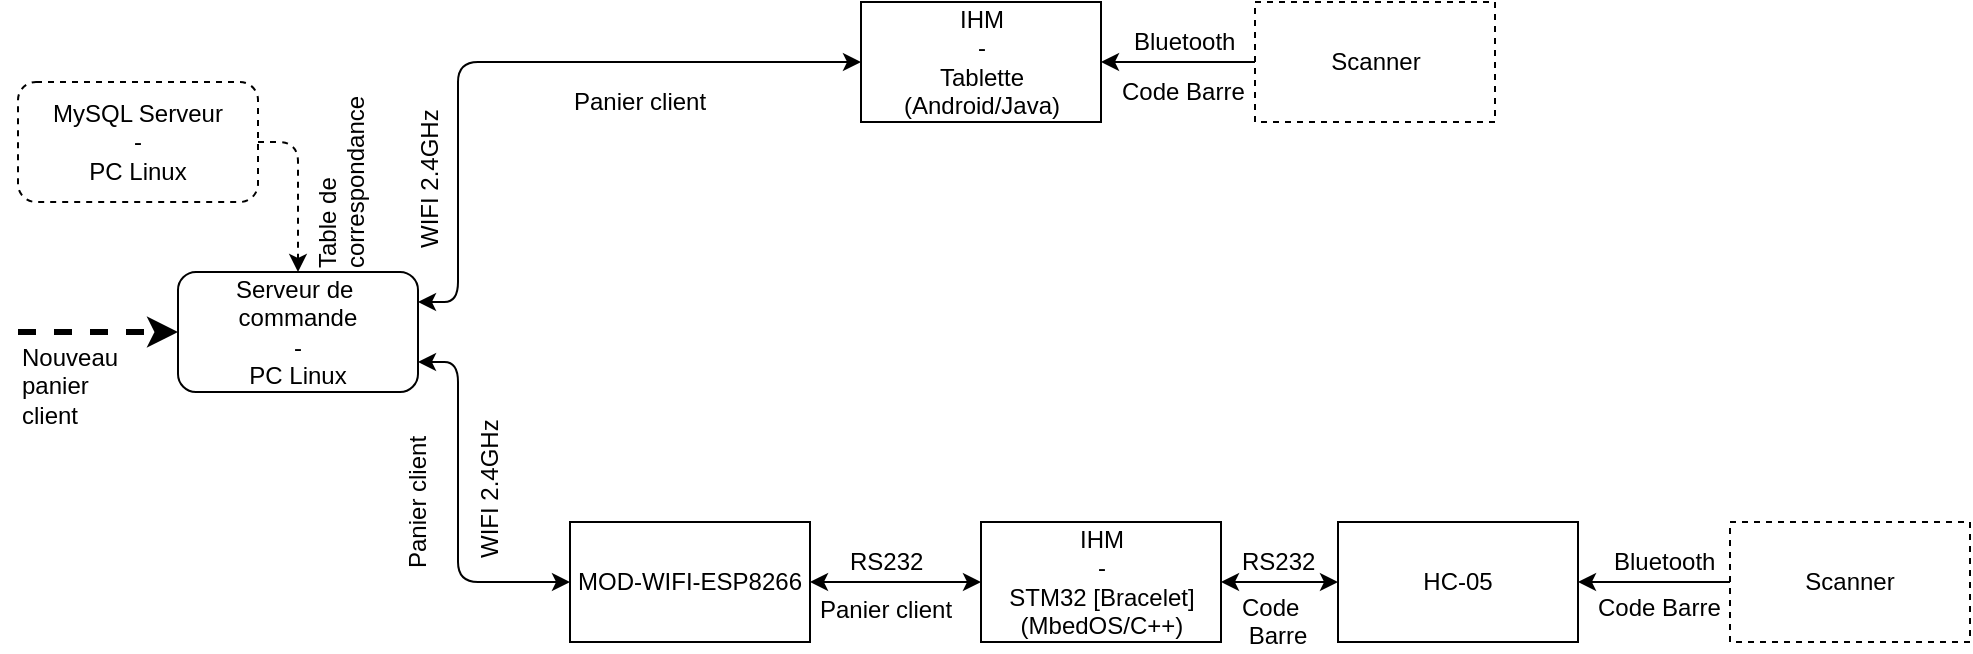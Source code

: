 <mxfile version="10.8.9" type="device"><diagram id="uALeIJlG2sla2og1HsY2" name="Page-1"><mxGraphModel dx="1017" dy="927" grid="1" gridSize="10" guides="1" tooltips="1" connect="1" arrows="1" fold="1" page="1" pageScale="1" pageWidth="1169" pageHeight="827" math="0" shadow="0"><root><mxCell id="0"/><mxCell id="1" parent="0"/><mxCell id="LP-8S1Ly4jVHWai6tJdo-1" value="Serveur de&amp;nbsp;&lt;br&gt;commande&lt;br&gt;-&lt;br&gt;PC Linux&lt;br&gt;" style="rounded=1;whiteSpace=wrap;html=1;" parent="1" vertex="1"><mxGeometry x="94" y="350" width="120" height="60" as="geometry"/></mxCell><mxCell id="LP-8S1Ly4jVHWai6tJdo-2" value="" style="endArrow=classic;html=1;entryX=0;entryY=0.5;entryDx=0;entryDy=0;strokeWidth=3;dashed=1;" parent="1" target="LP-8S1Ly4jVHWai6tJdo-1" edge="1"><mxGeometry width="50" height="50" relative="1" as="geometry"><mxPoint x="14" y="380" as="sourcePoint"/><mxPoint x="34" y="350" as="targetPoint"/></mxGeometry></mxCell><mxCell id="LP-8S1Ly4jVHWai6tJdo-3" value="Nouveau&lt;br&gt;panier&lt;br&gt;client&lt;br&gt;" style="text;html=1;resizable=0;points=[];autosize=1;align=left;verticalAlign=top;spacingTop=-4;" parent="1" vertex="1"><mxGeometry x="14" y="383" width="70" height="40" as="geometry"/></mxCell><mxCell id="LP-8S1Ly4jVHWai6tJdo-4" value="IHM&lt;br&gt;-&lt;br&gt;Tablette (Android/Java)&lt;br&gt;" style="rounded=0;whiteSpace=wrap;html=1;" parent="1" vertex="1"><mxGeometry x="435.5" y="215" width="120" height="60" as="geometry"/></mxCell><mxCell id="LP-8S1Ly4jVHWai6tJdo-5" value="IHM&lt;br&gt;-&lt;br&gt;STM32 [Bracelet]&lt;br&gt;(MbedOS/C++)" style="rounded=0;whiteSpace=wrap;html=1;" parent="1" vertex="1"><mxGeometry x="495.5" y="475" width="120" height="60" as="geometry"/></mxCell><mxCell id="LP-8S1Ly4jVHWai6tJdo-8" value="" style="endArrow=classic;html=1;strokeWidth=1;entryX=0;entryY=0.5;entryDx=0;entryDy=0;exitX=1;exitY=0.25;exitDx=0;exitDy=0;edgeStyle=orthogonalEdgeStyle;startArrow=classic;startFill=1;" parent="1" source="LP-8S1Ly4jVHWai6tJdo-1" target="LP-8S1Ly4jVHWai6tJdo-4" edge="1"><mxGeometry width="50" height="50" relative="1" as="geometry"><mxPoint x="154" y="320" as="sourcePoint"/><mxPoint x="204" y="270" as="targetPoint"/><Array as="points"><mxPoint x="234" y="365"/><mxPoint x="234" y="245"/></Array></mxGeometry></mxCell><mxCell id="LP-8S1Ly4jVHWai6tJdo-9" value="" style="endArrow=classic;html=1;strokeWidth=1;exitX=1;exitY=0.75;exitDx=0;exitDy=0;edgeStyle=orthogonalEdgeStyle;startArrow=classic;startFill=1;" parent="1" source="LP-8S1Ly4jVHWai6tJdo-1" edge="1"><mxGeometry width="50" height="50" relative="1" as="geometry"><mxPoint x="184" y="530" as="sourcePoint"/><mxPoint x="290" y="505" as="targetPoint"/><Array as="points"><mxPoint x="234" y="395"/><mxPoint x="234" y="505"/></Array></mxGeometry></mxCell><mxCell id="LP-8S1Ly4jVHWai6tJdo-13" value="" style="endArrow=classic;html=1;strokeWidth=1;entryX=1;entryY=0.5;entryDx=0;entryDy=0;exitX=0;exitY=0.5;exitDx=0;exitDy=0;exitPerimeter=0;" parent="1" target="LP-8S1Ly4jVHWai6tJdo-4" edge="1"><mxGeometry width="50" height="50" relative="1" as="geometry"><mxPoint x="642.5" y="245" as="sourcePoint"/><mxPoint x="622.5" y="355" as="targetPoint"/></mxGeometry></mxCell><mxCell id="LP-8S1Ly4jVHWai6tJdo-15" value="Scanner" style="rounded=0;whiteSpace=wrap;html=1;dashed=1;" parent="1" vertex="1"><mxGeometry x="632.5" y="215" width="120" height="60" as="geometry"/></mxCell><mxCell id="LP-8S1Ly4jVHWai6tJdo-16" value="Scanner" style="rounded=0;whiteSpace=wrap;html=1;dashed=1;" parent="1" vertex="1"><mxGeometry x="870" y="475" width="120" height="60" as="geometry"/></mxCell><mxCell id="LP-8S1Ly4jVHWai6tJdo-17" value="HC-05" style="rounded=0;whiteSpace=wrap;html=1;" parent="1" vertex="1"><mxGeometry x="674" y="475" width="120" height="60" as="geometry"/></mxCell><mxCell id="LP-8S1Ly4jVHWai6tJdo-19" value="" style="endArrow=classic;html=1;strokeWidth=1;entryX=1;entryY=0.5;entryDx=0;entryDy=0;exitX=0;exitY=0.5;exitDx=0;exitDy=0;startArrow=classic;startFill=1;" parent="1" source="LP-8S1Ly4jVHWai6tJdo-17" target="LP-8S1Ly4jVHWai6tJdo-5" edge="1"><mxGeometry width="50" height="50" relative="1" as="geometry"><mxPoint x="540" y="640" as="sourcePoint"/><mxPoint x="590" y="590" as="targetPoint"/></mxGeometry></mxCell><mxCell id="LP-8S1Ly4jVHWai6tJdo-20" value="" style="endArrow=classic;html=1;strokeWidth=1;entryX=1;entryY=0.5;entryDx=0;entryDy=0;exitX=0;exitY=0.5;exitDx=0;exitDy=0;" parent="1" source="LP-8S1Ly4jVHWai6tJdo-16" target="LP-8S1Ly4jVHWai6tJdo-17" edge="1"><mxGeometry width="50" height="50" relative="1" as="geometry"><mxPoint x="780" y="600" as="sourcePoint"/><mxPoint x="830" y="550" as="targetPoint"/></mxGeometry></mxCell><mxCell id="LP-8S1Ly4jVHWai6tJdo-21" value="MOD-WIFI-ESP8266" style="rounded=0;whiteSpace=wrap;html=1;" parent="1" vertex="1"><mxGeometry x="290" y="475" width="120" height="60" as="geometry"/></mxCell><mxCell id="LP-8S1Ly4jVHWai6tJdo-24" value="" style="endArrow=classic;html=1;strokeWidth=1;entryX=0;entryY=0.5;entryDx=0;entryDy=0;exitX=1;exitY=0.5;exitDx=0;exitDy=0;startArrow=classic;startFill=1;" parent="1" source="LP-8S1Ly4jVHWai6tJdo-21" target="LP-8S1Ly4jVHWai6tJdo-5" edge="1"><mxGeometry width="50" height="50" relative="1" as="geometry"><mxPoint x="400" y="650" as="sourcePoint"/><mxPoint x="450" y="600" as="targetPoint"/></mxGeometry></mxCell><mxCell id="LP-8S1Ly4jVHWai6tJdo-26" value="Bluetooth" style="text;html=1;resizable=0;points=[];autosize=1;align=left;verticalAlign=top;spacingTop=-4;" parent="1" vertex="1"><mxGeometry x="810" y="485" width="70" height="20" as="geometry"/></mxCell><mxCell id="LP-8S1Ly4jVHWai6tJdo-27" value="RS232" style="text;html=1;resizable=0;points=[];autosize=1;align=left;verticalAlign=top;spacingTop=-4;" parent="1" vertex="1"><mxGeometry x="428" y="485" width="50" height="20" as="geometry"/></mxCell><mxCell id="LP-8S1Ly4jVHWai6tJdo-28" value="RS232" style="text;html=1;resizable=0;points=[];autosize=1;align=left;verticalAlign=top;spacingTop=-4;" parent="1" vertex="1"><mxGeometry x="624" y="485" width="50" height="20" as="geometry"/></mxCell><mxCell id="LP-8S1Ly4jVHWai6tJdo-29" value="WIFI 2.4GHz" style="text;html=1;resizable=0;points=[];autosize=1;align=left;verticalAlign=top;spacingTop=-4;flipH=0;flipV=1;direction=west;rotation=-90;" parent="1" vertex="1"><mxGeometry x="210" y="445" width="80" height="20" as="geometry"/></mxCell><mxCell id="LP-8S1Ly4jVHWai6tJdo-30" value="WIFI 2.4GHz" style="text;html=1;resizable=0;points=[];autosize=1;align=left;verticalAlign=top;spacingTop=-4;flipH=0;flipV=1;direction=west;rotation=-90;" parent="1" vertex="1"><mxGeometry x="180" y="290" width="80" height="20" as="geometry"/></mxCell><mxCell id="LP-8S1Ly4jVHWai6tJdo-31" value="Bluetooth" style="text;html=1;resizable=0;points=[];autosize=1;align=left;verticalAlign=top;spacingTop=-4;" parent="1" vertex="1"><mxGeometry x="570" y="225" width="70" height="20" as="geometry"/></mxCell><mxCell id="LP-8S1Ly4jVHWai6tJdo-32" value="Panier client" style="text;html=1;resizable=0;points=[];autosize=1;align=left;verticalAlign=top;spacingTop=-4;" parent="1" vertex="1"><mxGeometry x="290" y="255" width="80" height="20" as="geometry"/></mxCell><mxCell id="LP-8S1Ly4jVHWai6tJdo-33" value="Panier client" style="text;html=1;resizable=0;points=[];autosize=1;align=left;verticalAlign=top;spacingTop=-4;rotation=-90;" parent="1" vertex="1"><mxGeometry x="174" y="450" width="80" height="20" as="geometry"/></mxCell><mxCell id="LP-8S1Ly4jVHWai6tJdo-34" value="Panier client" style="text;html=1;resizable=0;points=[];autosize=1;align=left;verticalAlign=top;spacingTop=-4;" parent="1" vertex="1"><mxGeometry x="413" y="509" width="80" height="20" as="geometry"/></mxCell><mxCell id="LP-8S1Ly4jVHWai6tJdo-35" value="Code Barre" style="text;html=1;resizable=0;points=[];autosize=1;align=left;verticalAlign=top;spacingTop=-4;" parent="1" vertex="1"><mxGeometry x="564" y="250" width="80" height="20" as="geometry"/></mxCell><mxCell id="LP-8S1Ly4jVHWai6tJdo-37" value="Code Barre" style="text;html=1;resizable=0;points=[];autosize=1;align=left;verticalAlign=top;spacingTop=-4;" parent="1" vertex="1"><mxGeometry x="802" y="508" width="80" height="20" as="geometry"/></mxCell><mxCell id="LP-8S1Ly4jVHWai6tJdo-38" value="Code&lt;br&gt;&amp;nbsp;Barre" style="text;html=1;resizable=0;points=[];autosize=1;align=left;verticalAlign=top;spacingTop=-4;" parent="1" vertex="1"><mxGeometry x="624" y="508" width="50" height="30" as="geometry"/></mxCell><mxCell id="Ix6oRgCtdvg8Mfe5jXW_-1" value="&lt;div&gt;MySQL Serveur&lt;br&gt;&lt;/div&gt;&lt;div&gt;-&lt;/div&gt;&lt;div&gt;PC Linux&lt;br&gt;&lt;/div&gt;" style="rounded=1;whiteSpace=wrap;html=1;dashed=1;" parent="1" vertex="1"><mxGeometry x="14" y="255" width="120" height="60" as="geometry"/></mxCell><mxCell id="Ix6oRgCtdvg8Mfe5jXW_-2" value="" style="endArrow=classic;html=1;entryX=0.5;entryY=0;entryDx=0;entryDy=0;exitX=1;exitY=0.5;exitDx=0;exitDy=0;edgeStyle=orthogonalEdgeStyle;dashed=1;" parent="1" source="Ix6oRgCtdvg8Mfe5jXW_-1" target="LP-8S1Ly4jVHWai6tJdo-1" edge="1"><mxGeometry width="50" height="50" relative="1" as="geometry"><mxPoint x="110" y="190" as="sourcePoint"/><mxPoint x="160" y="140" as="targetPoint"/></mxGeometry></mxCell><mxCell id="Ix6oRgCtdvg8Mfe5jXW_-3" value="&lt;div&gt;Table de &lt;br&gt;&lt;/div&gt;&lt;div&gt;correspondance&lt;br&gt;&lt;/div&gt;" style="text;html=1;resizable=0;points=[];autosize=1;align=left;verticalAlign=top;spacingTop=-4;rotation=-90;" parent="1" vertex="1"><mxGeometry x="119" y="280" width="110" height="30" as="geometry"/></mxCell></root></mxGraphModel></diagram></mxfile>